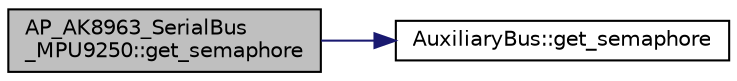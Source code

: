 digraph "AP_AK8963_SerialBus_MPU9250::get_semaphore"
{
 // INTERACTIVE_SVG=YES
  edge [fontname="Helvetica",fontsize="10",labelfontname="Helvetica",labelfontsize="10"];
  node [fontname="Helvetica",fontsize="10",shape=record];
  rankdir="LR";
  Node1 [label="AP_AK8963_SerialBus\l_MPU9250::get_semaphore",height=0.2,width=0.4,color="black", fillcolor="grey75", style="filled", fontcolor="black"];
  Node1 -> Node2 [color="midnightblue",fontsize="10",style="solid",fontname="Helvetica"];
  Node2 [label="AuxiliaryBus::get_semaphore",height=0.2,width=0.4,color="black", fillcolor="white", style="filled",URL="$classAuxiliaryBus.html#acde2ddbc6cc8925c1914012d1d585873"];
}
